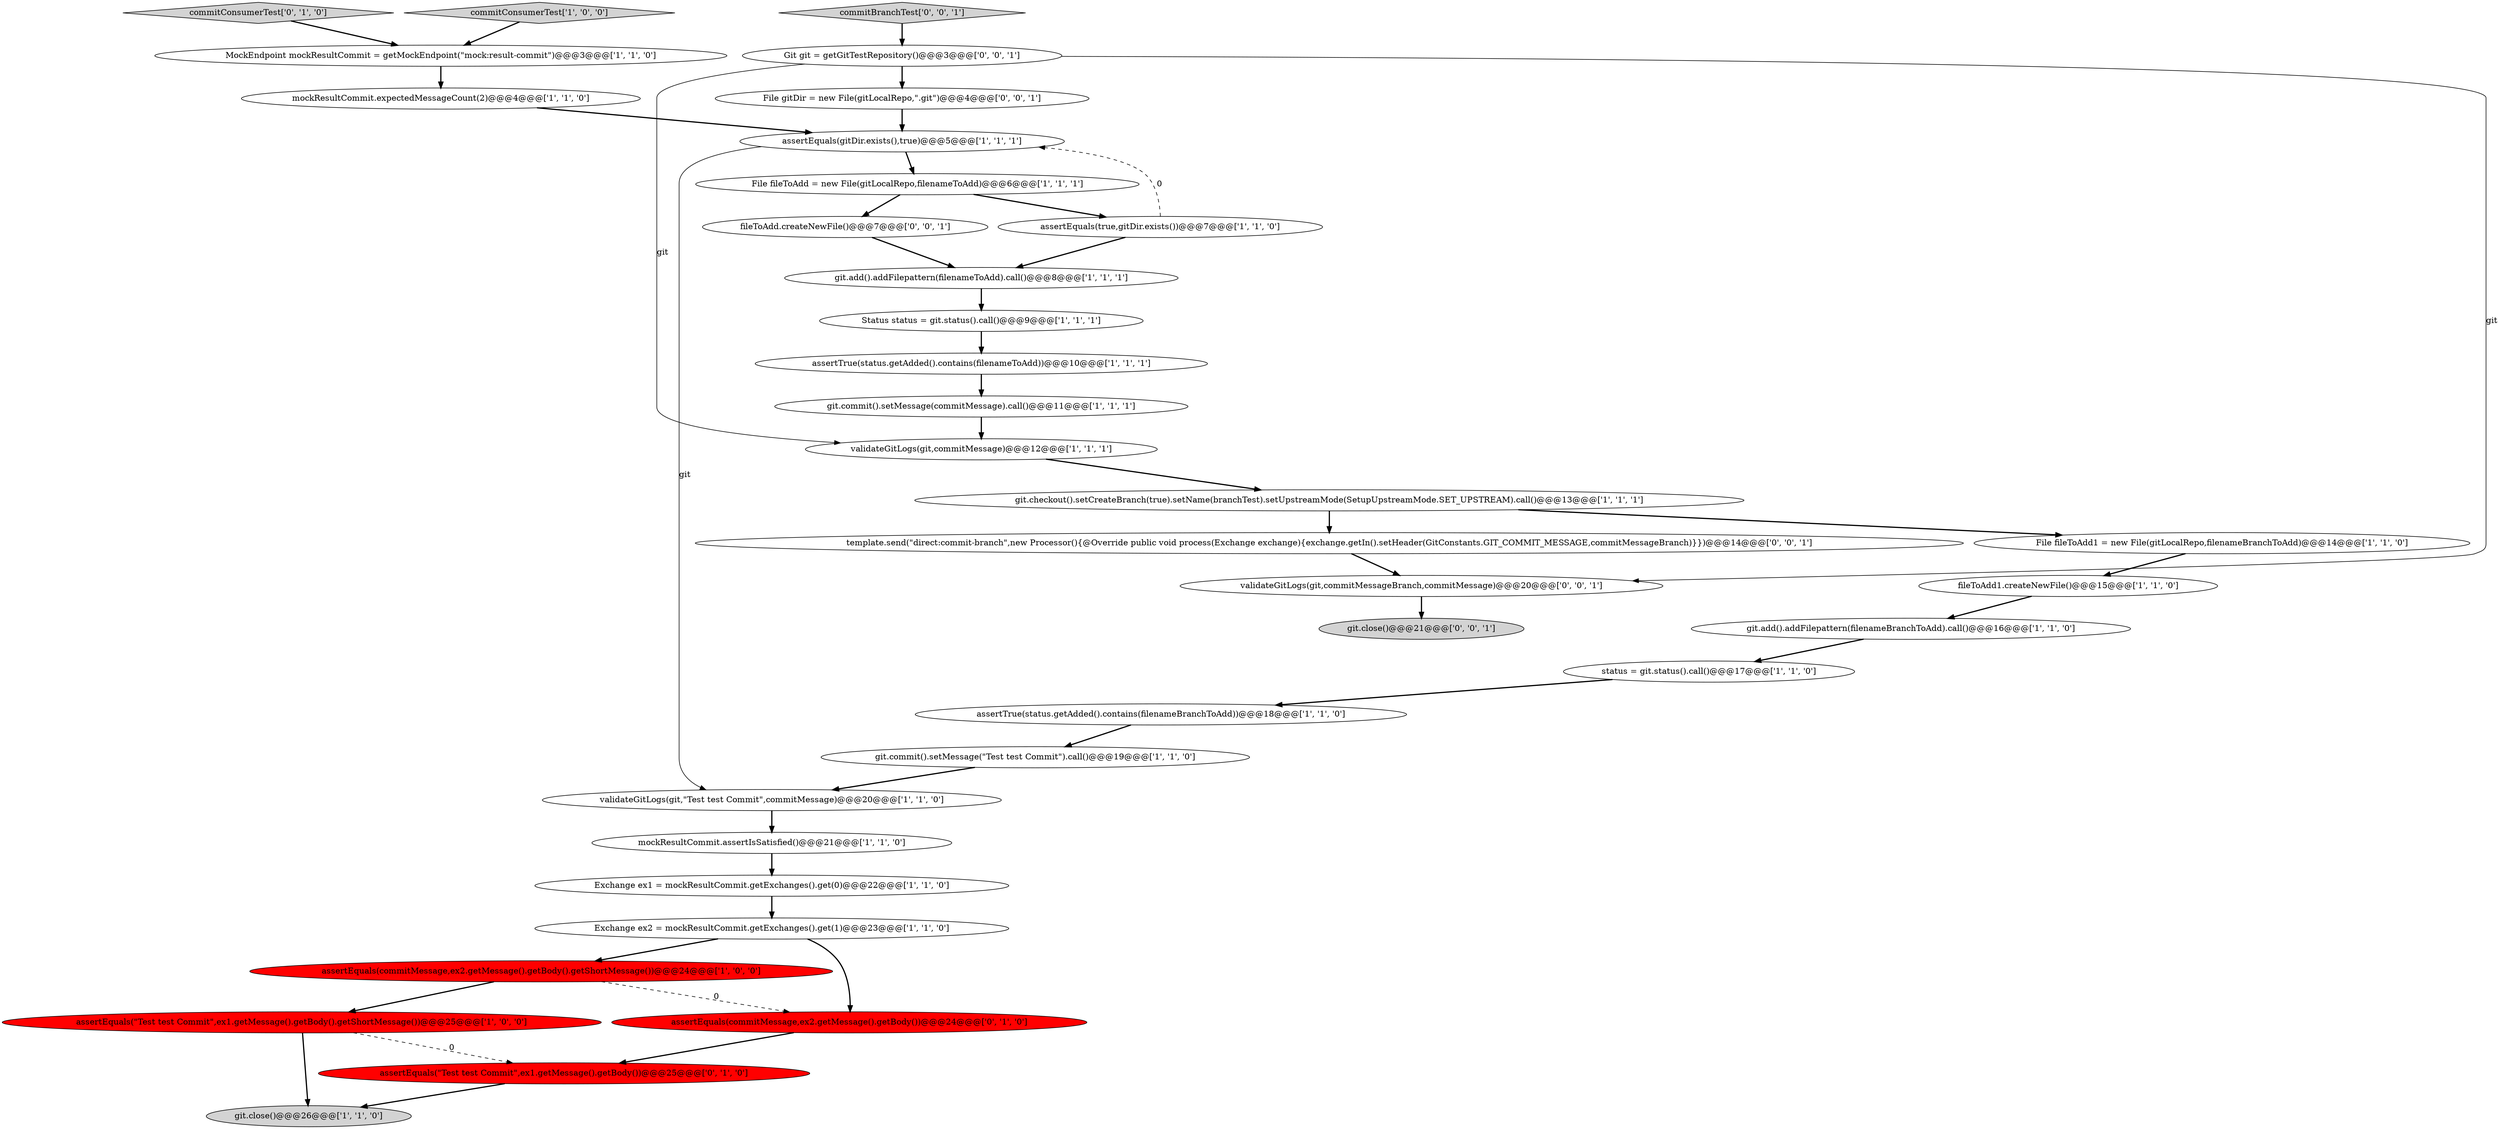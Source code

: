 digraph {
14 [style = filled, label = "validateGitLogs(git,\"Test test Commit\",commitMessage)@@@20@@@['1', '1', '0']", fillcolor = white, shape = ellipse image = "AAA0AAABBB1BBB"];
13 [style = filled, label = "assertEquals(commitMessage,ex2.getMessage().getBody().getShortMessage())@@@24@@@['1', '0', '0']", fillcolor = red, shape = ellipse image = "AAA1AAABBB1BBB"];
17 [style = filled, label = "git.commit().setMessage(\"Test test Commit\").call()@@@19@@@['1', '1', '0']", fillcolor = white, shape = ellipse image = "AAA0AAABBB1BBB"];
24 [style = filled, label = "assertTrue(status.getAdded().contains(filenameBranchToAdd))@@@18@@@['1', '1', '0']", fillcolor = white, shape = ellipse image = "AAA0AAABBB1BBB"];
28 [style = filled, label = "commitBranchTest['0', '0', '1']", fillcolor = lightgray, shape = diamond image = "AAA0AAABBB3BBB"];
2 [style = filled, label = "mockResultCommit.expectedMessageCount(2)@@@4@@@['1', '1', '0']", fillcolor = white, shape = ellipse image = "AAA0AAABBB1BBB"];
6 [style = filled, label = "Exchange ex2 = mockResultCommit.getExchanges().get(1)@@@23@@@['1', '1', '0']", fillcolor = white, shape = ellipse image = "AAA0AAABBB1BBB"];
12 [style = filled, label = "validateGitLogs(git,commitMessage)@@@12@@@['1', '1', '1']", fillcolor = white, shape = ellipse image = "AAA0AAABBB1BBB"];
1 [style = filled, label = "git.add().addFilepattern(filenameToAdd).call()@@@8@@@['1', '1', '1']", fillcolor = white, shape = ellipse image = "AAA0AAABBB1BBB"];
32 [style = filled, label = "git.close()@@@21@@@['0', '0', '1']", fillcolor = lightgray, shape = ellipse image = "AAA0AAABBB3BBB"];
9 [style = filled, label = "File fileToAdd = new File(gitLocalRepo,filenameToAdd)@@@6@@@['1', '1', '1']", fillcolor = white, shape = ellipse image = "AAA0AAABBB1BBB"];
26 [style = filled, label = "assertEquals(\"Test test Commit\",ex1.getMessage().getBody())@@@25@@@['0', '1', '0']", fillcolor = red, shape = ellipse image = "AAA1AAABBB2BBB"];
3 [style = filled, label = "mockResultCommit.assertIsSatisfied()@@@21@@@['1', '1', '0']", fillcolor = white, shape = ellipse image = "AAA0AAABBB1BBB"];
23 [style = filled, label = "File fileToAdd1 = new File(gitLocalRepo,filenameBranchToAdd)@@@14@@@['1', '1', '0']", fillcolor = white, shape = ellipse image = "AAA0AAABBB1BBB"];
33 [style = filled, label = "validateGitLogs(git,commitMessageBranch,commitMessage)@@@20@@@['0', '0', '1']", fillcolor = white, shape = ellipse image = "AAA0AAABBB3BBB"];
8 [style = filled, label = "MockEndpoint mockResultCommit = getMockEndpoint(\"mock:result-commit\")@@@3@@@['1', '1', '0']", fillcolor = white, shape = ellipse image = "AAA0AAABBB1BBB"];
7 [style = filled, label = "git.add().addFilepattern(filenameBranchToAdd).call()@@@16@@@['1', '1', '0']", fillcolor = white, shape = ellipse image = "AAA0AAABBB1BBB"];
25 [style = filled, label = "assertEquals(commitMessage,ex2.getMessage().getBody())@@@24@@@['0', '1', '0']", fillcolor = red, shape = ellipse image = "AAA1AAABBB2BBB"];
15 [style = filled, label = "git.commit().setMessage(commitMessage).call()@@@11@@@['1', '1', '1']", fillcolor = white, shape = ellipse image = "AAA0AAABBB1BBB"];
5 [style = filled, label = "Exchange ex1 = mockResultCommit.getExchanges().get(0)@@@22@@@['1', '1', '0']", fillcolor = white, shape = ellipse image = "AAA0AAABBB1BBB"];
11 [style = filled, label = "Status status = git.status().call()@@@9@@@['1', '1', '1']", fillcolor = white, shape = ellipse image = "AAA0AAABBB1BBB"];
0 [style = filled, label = "assertEquals(true,gitDir.exists())@@@7@@@['1', '1', '0']", fillcolor = white, shape = ellipse image = "AAA0AAABBB1BBB"];
30 [style = filled, label = "Git git = getGitTestRepository()@@@3@@@['0', '0', '1']", fillcolor = white, shape = ellipse image = "AAA0AAABBB3BBB"];
18 [style = filled, label = "assertEquals(gitDir.exists(),true)@@@5@@@['1', '1', '1']", fillcolor = white, shape = ellipse image = "AAA0AAABBB1BBB"];
27 [style = filled, label = "commitConsumerTest['0', '1', '0']", fillcolor = lightgray, shape = diamond image = "AAA0AAABBB2BBB"];
19 [style = filled, label = "git.close()@@@26@@@['1', '1', '0']", fillcolor = lightgray, shape = ellipse image = "AAA0AAABBB1BBB"];
34 [style = filled, label = "template.send(\"direct:commit-branch\",new Processor(){@Override public void process(Exchange exchange){exchange.getIn().setHeader(GitConstants.GIT_COMMIT_MESSAGE,commitMessageBranch)}})@@@14@@@['0', '0', '1']", fillcolor = white, shape = ellipse image = "AAA0AAABBB3BBB"];
31 [style = filled, label = "File gitDir = new File(gitLocalRepo,\".git\")@@@4@@@['0', '0', '1']", fillcolor = white, shape = ellipse image = "AAA0AAABBB3BBB"];
16 [style = filled, label = "fileToAdd1.createNewFile()@@@15@@@['1', '1', '0']", fillcolor = white, shape = ellipse image = "AAA0AAABBB1BBB"];
20 [style = filled, label = "git.checkout().setCreateBranch(true).setName(branchTest).setUpstreamMode(SetupUpstreamMode.SET_UPSTREAM).call()@@@13@@@['1', '1', '1']", fillcolor = white, shape = ellipse image = "AAA0AAABBB1BBB"];
21 [style = filled, label = "assertEquals(\"Test test Commit\",ex1.getMessage().getBody().getShortMessage())@@@25@@@['1', '0', '0']", fillcolor = red, shape = ellipse image = "AAA1AAABBB1BBB"];
4 [style = filled, label = "status = git.status().call()@@@17@@@['1', '1', '0']", fillcolor = white, shape = ellipse image = "AAA0AAABBB1BBB"];
22 [style = filled, label = "assertTrue(status.getAdded().contains(filenameToAdd))@@@10@@@['1', '1', '1']", fillcolor = white, shape = ellipse image = "AAA0AAABBB1BBB"];
29 [style = filled, label = "fileToAdd.createNewFile()@@@7@@@['0', '0', '1']", fillcolor = white, shape = ellipse image = "AAA0AAABBB3BBB"];
10 [style = filled, label = "commitConsumerTest['1', '0', '0']", fillcolor = lightgray, shape = diamond image = "AAA0AAABBB1BBB"];
14->3 [style = bold, label=""];
23->16 [style = bold, label=""];
22->15 [style = bold, label=""];
4->24 [style = bold, label=""];
9->0 [style = bold, label=""];
21->19 [style = bold, label=""];
28->30 [style = bold, label=""];
20->34 [style = bold, label=""];
34->33 [style = bold, label=""];
16->7 [style = bold, label=""];
12->20 [style = bold, label=""];
2->18 [style = bold, label=""];
31->18 [style = bold, label=""];
30->12 [style = solid, label="git"];
7->4 [style = bold, label=""];
13->25 [style = dashed, label="0"];
18->14 [style = solid, label="git"];
26->19 [style = bold, label=""];
1->11 [style = bold, label=""];
3->5 [style = bold, label=""];
20->23 [style = bold, label=""];
5->6 [style = bold, label=""];
8->2 [style = bold, label=""];
10->8 [style = bold, label=""];
17->14 [style = bold, label=""];
30->31 [style = bold, label=""];
21->26 [style = dashed, label="0"];
0->1 [style = bold, label=""];
6->13 [style = bold, label=""];
25->26 [style = bold, label=""];
24->17 [style = bold, label=""];
18->9 [style = bold, label=""];
11->22 [style = bold, label=""];
0->18 [style = dashed, label="0"];
33->32 [style = bold, label=""];
15->12 [style = bold, label=""];
30->33 [style = solid, label="git"];
29->1 [style = bold, label=""];
13->21 [style = bold, label=""];
9->29 [style = bold, label=""];
27->8 [style = bold, label=""];
6->25 [style = bold, label=""];
}
